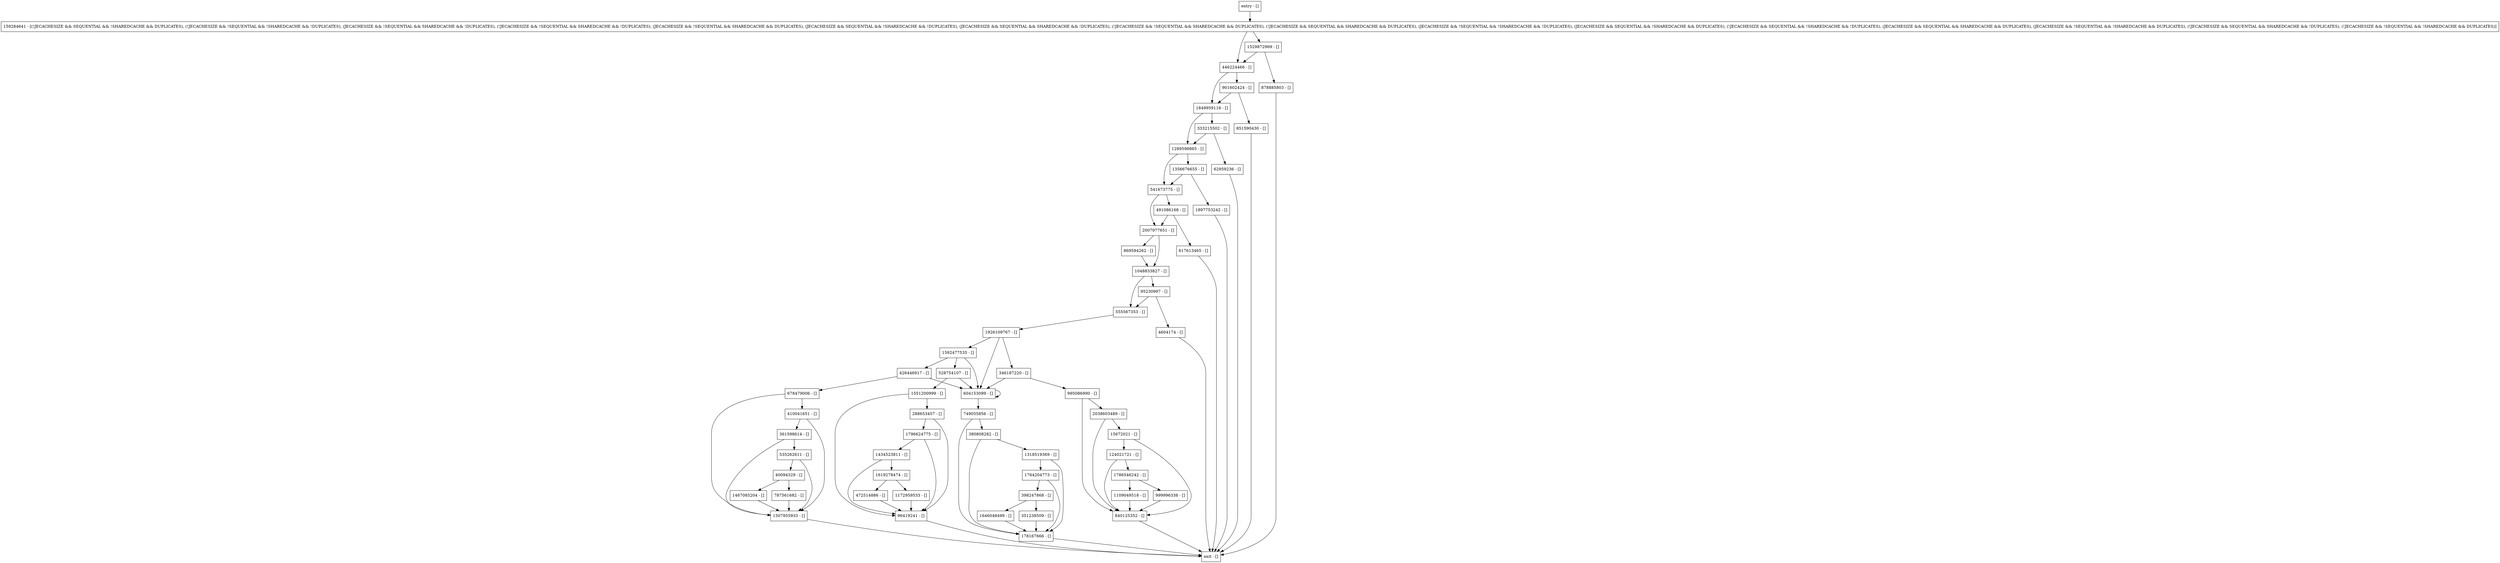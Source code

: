 digraph insertOrUpdateRecord {
node [shape=record];
1356676655 [label="1356676655 - []"];
426446917 [label="426446917 - []"];
1786546242 [label="1786546242 - []"];
555567353 [label="555567353 - []"];
40094329 [label="40094329 - []"];
346187220 [label="346187220 - []"];
851590430 [label="851590430 - []"];
96419241 [label="96419241 - []"];
333215502 [label="333215502 - []"];
1467085204 [label="1467085204 - []"];
288653457 [label="288653457 - []"];
1551200999 [label="1551200999 - []"];
361598614 [label="361598614 - []"];
1796624775 [label="1796624775 - []"];
1849959116 [label="1849959116 - []"];
604153099 [label="604153099 - []"];
472514886 [label="472514886 - []"];
617613465 [label="617613465 - []"];
1172959533 [label="1172959533 - []"];
787561682 [label="787561682 - []"];
2007977651 [label="2007977651 - []"];
410041651 [label="410041651 - []"];
491086168 [label="491086168 - []"];
749055856 [label="749055856 - []"];
1619278474 [label="1619278474 - []"];
535262611 [label="535262611 - []"];
4604174 [label="4604174 - []"];
entry [label="entry - []"];
exit [label="exit - []"];
1109049518 [label="1109049518 - []"];
1507955933 [label="1507955933 - []"];
678479006 [label="678479006 - []"];
1897753242 [label="1897753242 - []"];
95230997 [label="95230997 - []"];
124021721 [label="124021721 - []"];
840125352 [label="840125352 - []"];
380808282 [label="380808282 - []"];
541673775 [label="541673775 - []"];
878885803 [label="878885803 - []"];
901602424 [label="901602424 - []"];
1529872969 [label="1529872969 - []"];
178167666 [label="178167666 - []"];
62959236 [label="62959236 - []"];
1764204773 [label="1764204773 - []"];
995086990 [label="995086990 - []"];
1926109767 [label="1926109767 - []"];
1289598865 [label="1289598865 - []"];
351238509 [label="351238509 - []"];
398247868 [label="398247868 - []"];
159284641 [label="159284641 - [(!JECACHESIZE && SEQUENTIAL && !SHAREDCACHE && DUPLICATES), (!JECACHESIZE && !SEQUENTIAL && !SHAREDCACHE && !DUPLICATES), (JECACHESIZE && !SEQUENTIAL && SHAREDCACHE && !DUPLICATES), (!JECACHESIZE && !SEQUENTIAL && SHAREDCACHE && !DUPLICATES), (JECACHESIZE && !SEQUENTIAL && SHAREDCACHE && DUPLICATES), (JECACHESIZE && SEQUENTIAL && !SHAREDCACHE && !DUPLICATES), (JECACHESIZE && SEQUENTIAL && SHAREDCACHE && !DUPLICATES), (!JECACHESIZE && !SEQUENTIAL && SHAREDCACHE && DUPLICATES), (!JECACHESIZE && SEQUENTIAL && SHAREDCACHE && DUPLICATES), (JECACHESIZE && !SEQUENTIAL && !SHAREDCACHE && !DUPLICATES), (JECACHESIZE && SEQUENTIAL && !SHAREDCACHE && DUPLICATES), (!JECACHESIZE && SEQUENTIAL && !SHAREDCACHE && !DUPLICATES), (JECACHESIZE && SEQUENTIAL && SHAREDCACHE && DUPLICATES), (JECACHESIZE && !SEQUENTIAL && !SHAREDCACHE && DUPLICATES), (!JECACHESIZE && SEQUENTIAL && SHAREDCACHE && !DUPLICATES), (!JECACHESIZE && !SEQUENTIAL && !SHAREDCACHE && DUPLICATES)]"];
1318519369 [label="1318519369 - []"];
446224466 [label="446224466 - []"];
15672021 [label="15672021 - []"];
1646048499 [label="1646048499 - []"];
1592477535 [label="1592477535 - []"];
2038603489 [label="2038603489 - []"];
999996338 [label="999996338 - []"];
1434523811 [label="1434523811 - []"];
1048833827 [label="1048833827 - []"];
528754107 [label="528754107 - []"];
869594262 [label="869594262 - []"];
entry;
exit;
1356676655 -> 541673775;
1356676655 -> 1897753242;
426446917 -> 604153099;
426446917 -> 678479006;
1786546242 -> 1109049518;
1786546242 -> 999996338;
555567353 -> 1926109767;
40094329 -> 787561682;
40094329 -> 1467085204;
346187220 -> 995086990;
346187220 -> 604153099;
851590430 -> exit;
96419241 -> exit;
333215502 -> 62959236;
333215502 -> 1289598865;
1467085204 -> 1507955933;
288653457 -> 1796624775;
288653457 -> 96419241;
1551200999 -> 288653457;
1551200999 -> 96419241;
361598614 -> 1507955933;
361598614 -> 535262611;
1796624775 -> 1434523811;
1796624775 -> 96419241;
1849959116 -> 1289598865;
1849959116 -> 333215502;
604153099 -> 749055856;
604153099 -> 604153099;
472514886 -> 96419241;
617613465 -> exit;
1172959533 -> 96419241;
787561682 -> 1507955933;
2007977651 -> 1048833827;
2007977651 -> 869594262;
410041651 -> 361598614;
410041651 -> 1507955933;
491086168 -> 617613465;
491086168 -> 2007977651;
749055856 -> 178167666;
749055856 -> 380808282;
1619278474 -> 472514886;
1619278474 -> 1172959533;
535262611 -> 40094329;
535262611 -> 1507955933;
4604174 -> exit;
entry -> 159284641;
1109049518 -> 840125352;
1507955933 -> exit;
678479006 -> 1507955933;
678479006 -> 410041651;
1897753242 -> exit;
95230997 -> 555567353;
95230997 -> 4604174;
124021721 -> 1786546242;
124021721 -> 840125352;
840125352 -> exit;
380808282 -> 178167666;
380808282 -> 1318519369;
541673775 -> 491086168;
541673775 -> 2007977651;
878885803 -> exit;
901602424 -> 1849959116;
901602424 -> 851590430;
1529872969 -> 446224466;
1529872969 -> 878885803;
178167666 -> exit;
62959236 -> exit;
1764204773 -> 178167666;
1764204773 -> 398247868;
995086990 -> 840125352;
995086990 -> 2038603489;
1926109767 -> 1592477535;
1926109767 -> 604153099;
1926109767 -> 346187220;
1289598865 -> 1356676655;
1289598865 -> 541673775;
351238509 -> 178167666;
398247868 -> 351238509;
398247868 -> 1646048499;
159284641 -> 1529872969;
159284641 -> 446224466;
1318519369 -> 178167666;
1318519369 -> 1764204773;
446224466 -> 901602424;
446224466 -> 1849959116;
15672021 -> 124021721;
15672021 -> 840125352;
1646048499 -> 178167666;
1592477535 -> 426446917;
1592477535 -> 604153099;
1592477535 -> 528754107;
2038603489 -> 840125352;
2038603489 -> 15672021;
999996338 -> 840125352;
1434523811 -> 1619278474;
1434523811 -> 96419241;
1048833827 -> 95230997;
1048833827 -> 555567353;
528754107 -> 1551200999;
528754107 -> 604153099;
869594262 -> 1048833827;
}
